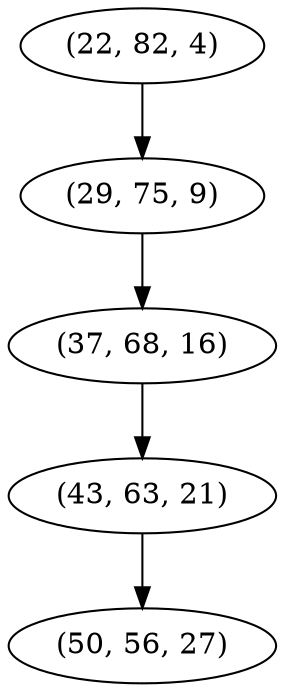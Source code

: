 digraph tree {
    "(22, 82, 4)";
    "(29, 75, 9)";
    "(37, 68, 16)";
    "(43, 63, 21)";
    "(50, 56, 27)";
    "(22, 82, 4)" -> "(29, 75, 9)";
    "(29, 75, 9)" -> "(37, 68, 16)";
    "(37, 68, 16)" -> "(43, 63, 21)";
    "(43, 63, 21)" -> "(50, 56, 27)";
}

